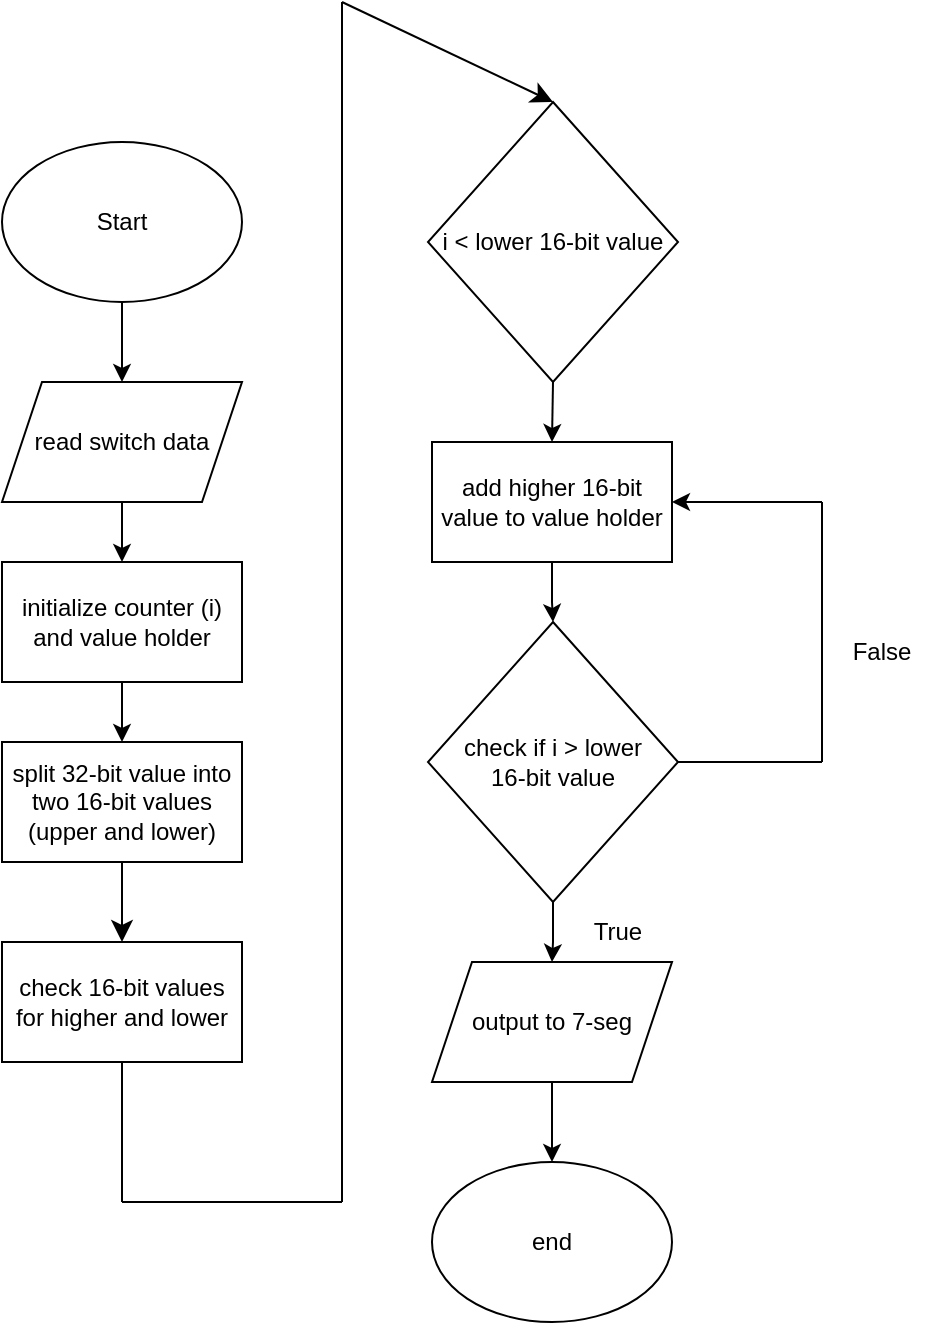 <mxfile version="23.1.1" type="github">
  <diagram name="Page-1" id="iRqYBc1ED8v6f8ATTpyQ">
    <mxGraphModel dx="1674" dy="788" grid="1" gridSize="10" guides="1" tooltips="1" connect="1" arrows="1" fold="1" page="1" pageScale="1" pageWidth="850" pageHeight="1100" math="0" shadow="0">
      <root>
        <mxCell id="0" />
        <mxCell id="1" parent="0" />
        <mxCell id="WNB8_c_hesENyB0Rqsqv-11" style="edgeStyle=orthogonalEdgeStyle;rounded=0;orthogonalLoop=1;jettySize=auto;html=1;entryX=0.5;entryY=0;entryDx=0;entryDy=0;" parent="1" source="WNB8_c_hesENyB0Rqsqv-1" target="WNB8_c_hesENyB0Rqsqv-2" edge="1">
          <mxGeometry relative="1" as="geometry" />
        </mxCell>
        <mxCell id="WNB8_c_hesENyB0Rqsqv-1" value="Start" style="ellipse;whiteSpace=wrap;html=1;" parent="1" vertex="1">
          <mxGeometry x="230" y="190" width="120" height="80" as="geometry" />
        </mxCell>
        <mxCell id="WNB8_c_hesENyB0Rqsqv-12" style="edgeStyle=orthogonalEdgeStyle;rounded=0;orthogonalLoop=1;jettySize=auto;html=1;entryX=0.5;entryY=0;entryDx=0;entryDy=0;" parent="1" source="WNB8_c_hesENyB0Rqsqv-2" target="WNB8_c_hesENyB0Rqsqv-6" edge="1">
          <mxGeometry relative="1" as="geometry" />
        </mxCell>
        <mxCell id="WNB8_c_hesENyB0Rqsqv-2" value="read switch data" style="shape=parallelogram;perimeter=parallelogramPerimeter;whiteSpace=wrap;html=1;fixedSize=1;" parent="1" vertex="1">
          <mxGeometry x="230" y="310" width="120" height="60" as="geometry" />
        </mxCell>
        <mxCell id="2_Aw-mDA47uM5n2aq-ae-2" style="edgeStyle=none;curved=1;rounded=0;orthogonalLoop=1;jettySize=auto;html=1;entryX=0.5;entryY=0;entryDx=0;entryDy=0;fontSize=12;startSize=8;endSize=8;" edge="1" parent="1" source="WNB8_c_hesENyB0Rqsqv-3">
          <mxGeometry relative="1" as="geometry">
            <mxPoint x="290" y="590" as="targetPoint" />
          </mxGeometry>
        </mxCell>
        <mxCell id="WNB8_c_hesENyB0Rqsqv-3" value="split 32-bit value into two 16-bit values (upper and lower)" style="rounded=0;whiteSpace=wrap;html=1;" parent="1" vertex="1">
          <mxGeometry x="230" y="490" width="120" height="60" as="geometry" />
        </mxCell>
        <mxCell id="WNB8_c_hesENyB0Rqsqv-15" style="edgeStyle=orthogonalEdgeStyle;rounded=0;orthogonalLoop=1;jettySize=auto;html=1;exitX=0.5;exitY=1;exitDx=0;exitDy=0;entryX=0.5;entryY=0;entryDx=0;entryDy=0;" parent="1" source="WNB8_c_hesENyB0Rqsqv-4" target="WNB8_c_hesENyB0Rqsqv-5" edge="1">
          <mxGeometry relative="1" as="geometry" />
        </mxCell>
        <mxCell id="WNB8_c_hesENyB0Rqsqv-4" value="i &amp;lt; lower 16-bit value" style="rhombus;whiteSpace=wrap;html=1;" parent="1" vertex="1">
          <mxGeometry x="443" y="170" width="125" height="140" as="geometry" />
        </mxCell>
        <mxCell id="WNB8_c_hesENyB0Rqsqv-16" style="edgeStyle=orthogonalEdgeStyle;rounded=0;orthogonalLoop=1;jettySize=auto;html=1;entryX=0.5;entryY=0;entryDx=0;entryDy=0;" parent="1" source="WNB8_c_hesENyB0Rqsqv-5" target="WNB8_c_hesENyB0Rqsqv-8" edge="1">
          <mxGeometry relative="1" as="geometry" />
        </mxCell>
        <mxCell id="WNB8_c_hesENyB0Rqsqv-5" value="add higher 16-bit value to value holder" style="rounded=0;whiteSpace=wrap;html=1;" parent="1" vertex="1">
          <mxGeometry x="445" y="340" width="120" height="60" as="geometry" />
        </mxCell>
        <mxCell id="WNB8_c_hesENyB0Rqsqv-13" style="edgeStyle=orthogonalEdgeStyle;rounded=0;orthogonalLoop=1;jettySize=auto;html=1;entryX=0.5;entryY=0;entryDx=0;entryDy=0;" parent="1" source="WNB8_c_hesENyB0Rqsqv-6" target="WNB8_c_hesENyB0Rqsqv-3" edge="1">
          <mxGeometry relative="1" as="geometry" />
        </mxCell>
        <mxCell id="WNB8_c_hesENyB0Rqsqv-6" value="initialize counter (i) and value holder" style="rounded=0;whiteSpace=wrap;html=1;" parent="1" vertex="1">
          <mxGeometry x="230" y="400" width="120" height="60" as="geometry" />
        </mxCell>
        <mxCell id="WNB8_c_hesENyB0Rqsqv-17" style="edgeStyle=orthogonalEdgeStyle;rounded=0;orthogonalLoop=1;jettySize=auto;html=1;entryX=0.5;entryY=0;entryDx=0;entryDy=0;" parent="1" source="WNB8_c_hesENyB0Rqsqv-8" target="WNB8_c_hesENyB0Rqsqv-9" edge="1">
          <mxGeometry relative="1" as="geometry" />
        </mxCell>
        <mxCell id="WNB8_c_hesENyB0Rqsqv-8" value="check if i &amp;gt; lower &lt;br&gt;16-bit value" style="rhombus;whiteSpace=wrap;html=1;" parent="1" vertex="1">
          <mxGeometry x="443" y="430" width="125" height="140" as="geometry" />
        </mxCell>
        <mxCell id="WNB8_c_hesENyB0Rqsqv-18" style="edgeStyle=orthogonalEdgeStyle;rounded=0;orthogonalLoop=1;jettySize=auto;html=1;entryX=0.5;entryY=0;entryDx=0;entryDy=0;" parent="1" source="WNB8_c_hesENyB0Rqsqv-9" target="WNB8_c_hesENyB0Rqsqv-10" edge="1">
          <mxGeometry relative="1" as="geometry" />
        </mxCell>
        <mxCell id="WNB8_c_hesENyB0Rqsqv-9" value="output to 7-seg" style="shape=parallelogram;perimeter=parallelogramPerimeter;whiteSpace=wrap;html=1;fixedSize=1;" parent="1" vertex="1">
          <mxGeometry x="445" y="600" width="120" height="60" as="geometry" />
        </mxCell>
        <mxCell id="WNB8_c_hesENyB0Rqsqv-10" value="end" style="ellipse;whiteSpace=wrap;html=1;" parent="1" vertex="1">
          <mxGeometry x="445" y="700" width="120" height="80" as="geometry" />
        </mxCell>
        <mxCell id="WNB8_c_hesENyB0Rqsqv-21" value="" style="endArrow=none;html=1;rounded=0;exitX=1;exitY=0.5;exitDx=0;exitDy=0;" parent="1" source="WNB8_c_hesENyB0Rqsqv-8" edge="1">
          <mxGeometry width="50" height="50" relative="1" as="geometry">
            <mxPoint x="600" y="500" as="sourcePoint" />
            <mxPoint x="640" y="500" as="targetPoint" />
          </mxGeometry>
        </mxCell>
        <mxCell id="WNB8_c_hesENyB0Rqsqv-22" value="" style="endArrow=none;html=1;rounded=0;" parent="1" edge="1">
          <mxGeometry width="50" height="50" relative="1" as="geometry">
            <mxPoint x="640" y="500" as="sourcePoint" />
            <mxPoint x="640" y="370" as="targetPoint" />
          </mxGeometry>
        </mxCell>
        <mxCell id="WNB8_c_hesENyB0Rqsqv-23" value="" style="endArrow=classic;html=1;rounded=0;entryX=1;entryY=0.5;entryDx=0;entryDy=0;" parent="1" target="WNB8_c_hesENyB0Rqsqv-5" edge="1">
          <mxGeometry width="50" height="50" relative="1" as="geometry">
            <mxPoint x="640" y="370" as="sourcePoint" />
            <mxPoint x="690" y="310" as="targetPoint" />
          </mxGeometry>
        </mxCell>
        <mxCell id="WNB8_c_hesENyB0Rqsqv-24" value="False" style="text;html=1;strokeColor=none;fillColor=none;align=center;verticalAlign=middle;whiteSpace=wrap;rounded=0;" parent="1" vertex="1">
          <mxGeometry x="640" y="430" width="60" height="30" as="geometry" />
        </mxCell>
        <mxCell id="WNB8_c_hesENyB0Rqsqv-25" value="True" style="text;html=1;strokeColor=none;fillColor=none;align=center;verticalAlign=middle;whiteSpace=wrap;rounded=0;" parent="1" vertex="1">
          <mxGeometry x="508" y="570" width="60" height="30" as="geometry" />
        </mxCell>
        <mxCell id="2_Aw-mDA47uM5n2aq-ae-4" value="check 16-bit values for higher and lower" style="rounded=0;whiteSpace=wrap;html=1;" vertex="1" parent="1">
          <mxGeometry x="230" y="590" width="120" height="60" as="geometry" />
        </mxCell>
        <mxCell id="2_Aw-mDA47uM5n2aq-ae-7" value="" style="endArrow=none;html=1;rounded=0;fontSize=12;startSize=8;endSize=8;curved=1;entryX=0.5;entryY=1;entryDx=0;entryDy=0;" edge="1" parent="1" target="2_Aw-mDA47uM5n2aq-ae-4">
          <mxGeometry width="50" height="50" relative="1" as="geometry">
            <mxPoint x="290" y="720" as="sourcePoint" />
            <mxPoint x="300" y="700" as="targetPoint" />
          </mxGeometry>
        </mxCell>
        <mxCell id="2_Aw-mDA47uM5n2aq-ae-8" value="" style="endArrow=none;html=1;rounded=0;fontSize=12;startSize=8;endSize=8;curved=1;" edge="1" parent="1">
          <mxGeometry width="50" height="50" relative="1" as="geometry">
            <mxPoint x="290" y="720" as="sourcePoint" />
            <mxPoint x="400" y="720" as="targetPoint" />
          </mxGeometry>
        </mxCell>
        <mxCell id="2_Aw-mDA47uM5n2aq-ae-9" value="" style="endArrow=none;html=1;rounded=0;fontSize=12;startSize=8;endSize=8;curved=1;" edge="1" parent="1">
          <mxGeometry width="50" height="50" relative="1" as="geometry">
            <mxPoint x="400" y="720" as="sourcePoint" />
            <mxPoint x="400" y="120" as="targetPoint" />
          </mxGeometry>
        </mxCell>
        <mxCell id="2_Aw-mDA47uM5n2aq-ae-12" value="" style="endArrow=classic;html=1;rounded=0;fontSize=12;startSize=8;endSize=8;curved=1;entryX=0.5;entryY=0;entryDx=0;entryDy=0;" edge="1" parent="1" target="WNB8_c_hesENyB0Rqsqv-4">
          <mxGeometry width="50" height="50" relative="1" as="geometry">
            <mxPoint x="400" y="120" as="sourcePoint" />
            <mxPoint x="618" y="120" as="targetPoint" />
          </mxGeometry>
        </mxCell>
      </root>
    </mxGraphModel>
  </diagram>
</mxfile>
